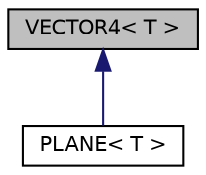 digraph "VECTOR4&lt; T &gt;"
{
  edge [fontname="Helvetica",fontsize="10",labelfontname="Helvetica",labelfontsize="10"];
  node [fontname="Helvetica",fontsize="10",shape=record];
  Node1 [label="VECTOR4\< T \>",height=0.2,width=0.4,color="black", fillcolor="grey75", style="filled" fontcolor="black"];
  Node1 -> Node2 [dir="back",color="midnightblue",fontsize="10",style="solid",fontname="Helvetica"];
  Node2 [label="PLANE\< T \>",height=0.2,width=0.4,color="black", fillcolor="white", style="filled",URL="$class_p_l_a_n_e.html",tooltip="a PLANE is a VECTOR4 which is always normalized. "];
}
